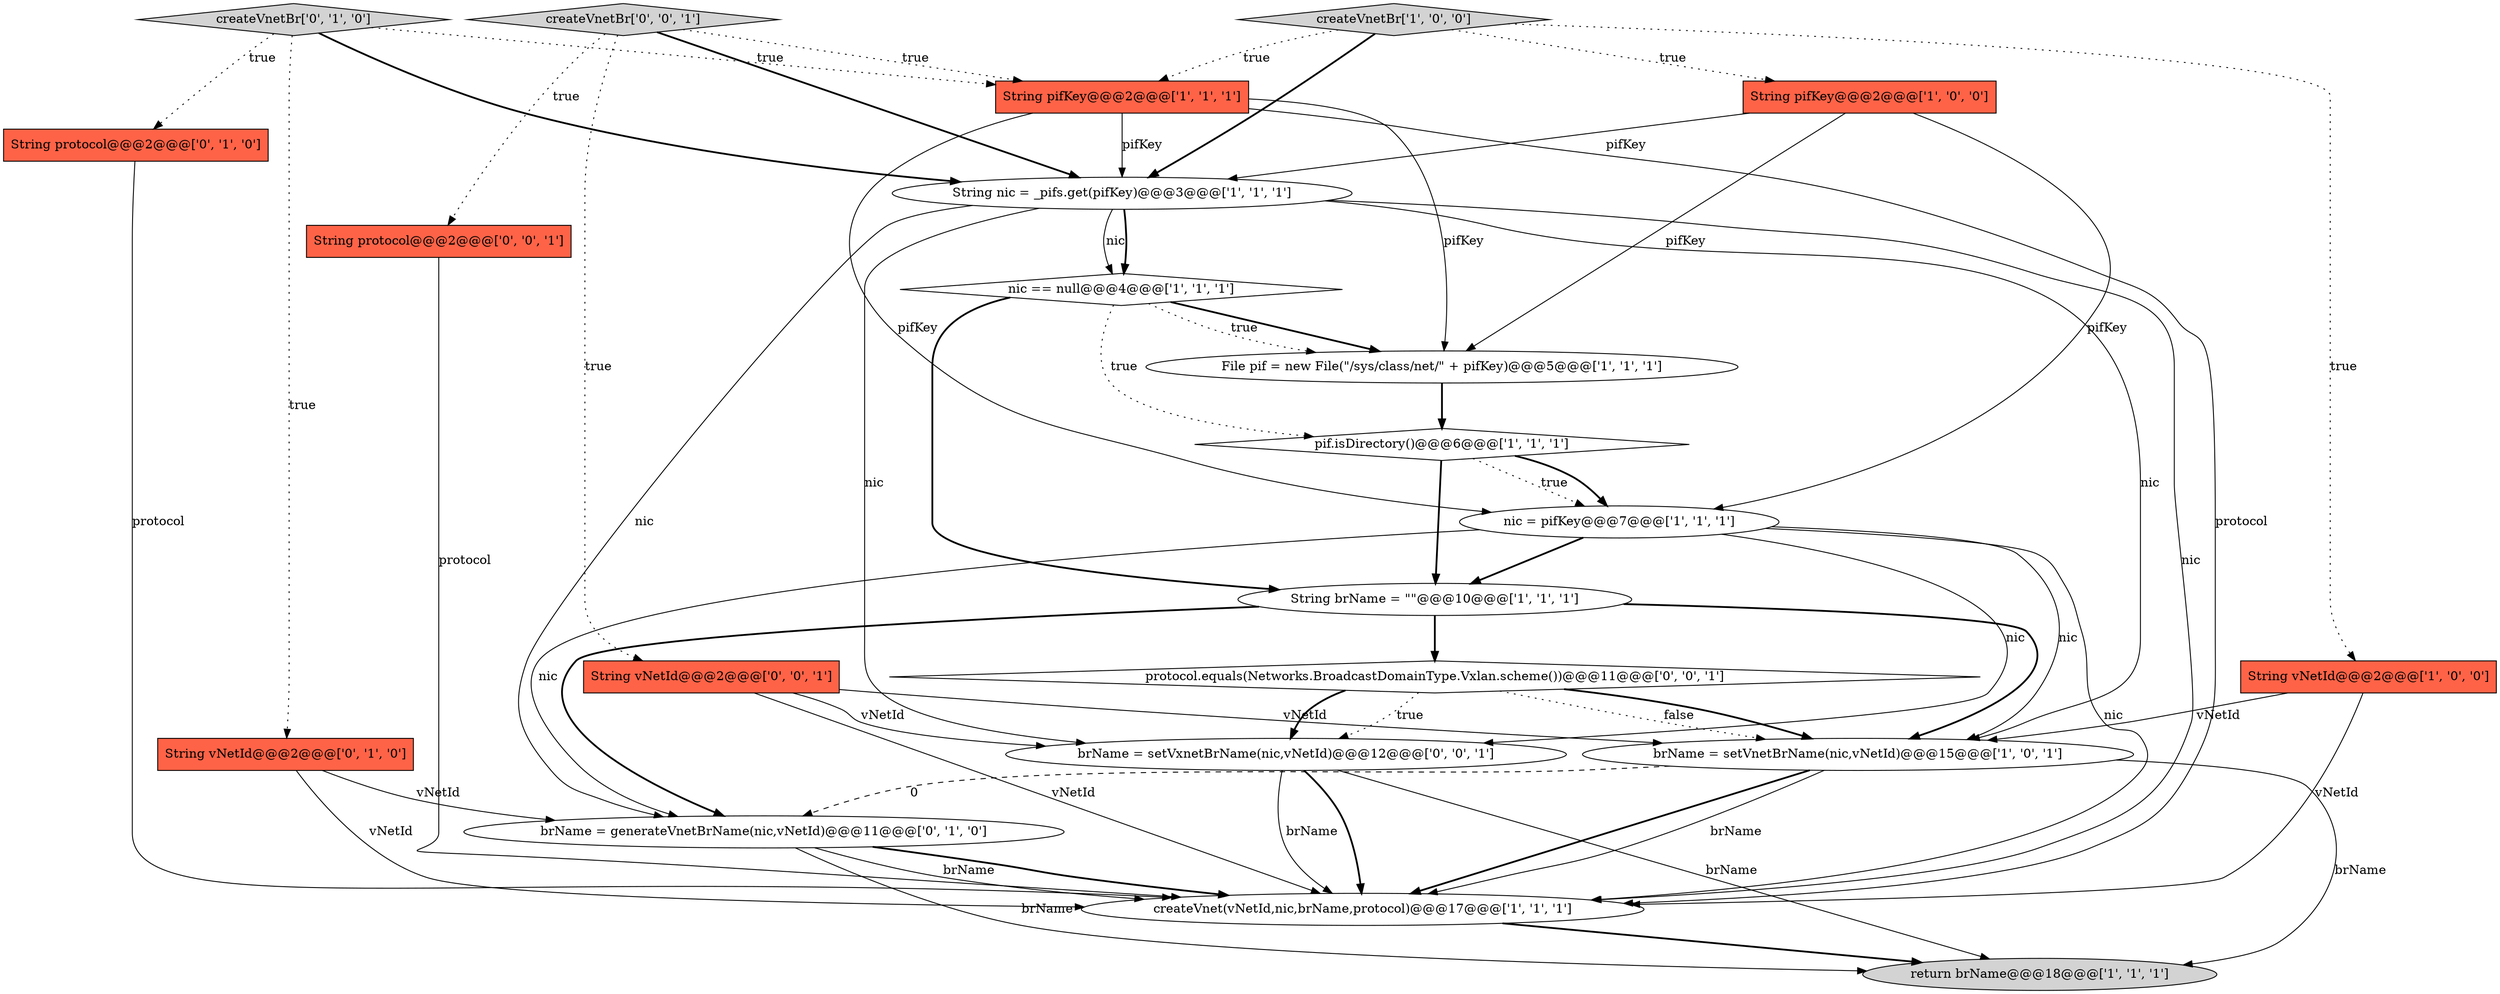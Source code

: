 digraph {
15 [style = filled, label = "createVnetBr['0', '1', '0']", fillcolor = lightgray, shape = diamond image = "AAA0AAABBB2BBB"];
18 [style = filled, label = "String vNetId@@@2@@@['0', '0', '1']", fillcolor = tomato, shape = box image = "AAA0AAABBB3BBB"];
6 [style = filled, label = "createVnet(vNetId,nic,brName,protocol)@@@17@@@['1', '1', '1']", fillcolor = white, shape = ellipse image = "AAA0AAABBB1BBB"];
13 [style = filled, label = "String protocol@@@2@@@['0', '1', '0']", fillcolor = tomato, shape = box image = "AAA0AAABBB2BBB"];
7 [style = filled, label = "File pif = new File(\"/sys/class/net/\" + pifKey)@@@5@@@['1', '1', '1']", fillcolor = white, shape = ellipse image = "AAA0AAABBB1BBB"];
21 [style = filled, label = "protocol.equals(Networks.BroadcastDomainType.Vxlan.scheme())@@@11@@@['0', '0', '1']", fillcolor = white, shape = diamond image = "AAA0AAABBB3BBB"];
8 [style = filled, label = "String pifKey@@@2@@@['1', '1', '1']", fillcolor = tomato, shape = box image = "AAA0AAABBB1BBB"];
20 [style = filled, label = "createVnetBr['0', '0', '1']", fillcolor = lightgray, shape = diamond image = "AAA0AAABBB3BBB"];
3 [style = filled, label = "String vNetId@@@2@@@['1', '0', '0']", fillcolor = tomato, shape = box image = "AAA0AAABBB1BBB"];
1 [style = filled, label = "String pifKey@@@2@@@['1', '0', '0']", fillcolor = tomato, shape = box image = "AAA0AAABBB1BBB"];
19 [style = filled, label = "brName = setVxnetBrName(nic,vNetId)@@@12@@@['0', '0', '1']", fillcolor = white, shape = ellipse image = "AAA0AAABBB3BBB"];
4 [style = filled, label = "String brName = \"\"@@@10@@@['1', '1', '1']", fillcolor = white, shape = ellipse image = "AAA0AAABBB1BBB"];
11 [style = filled, label = "brName = setVnetBrName(nic,vNetId)@@@15@@@['1', '0', '1']", fillcolor = white, shape = ellipse image = "AAA0AAABBB1BBB"];
17 [style = filled, label = "String protocol@@@2@@@['0', '0', '1']", fillcolor = tomato, shape = box image = "AAA0AAABBB3BBB"];
5 [style = filled, label = "pif.isDirectory()@@@6@@@['1', '1', '1']", fillcolor = white, shape = diamond image = "AAA0AAABBB1BBB"];
2 [style = filled, label = "createVnetBr['1', '0', '0']", fillcolor = lightgray, shape = diamond image = "AAA0AAABBB1BBB"];
10 [style = filled, label = "nic = pifKey@@@7@@@['1', '1', '1']", fillcolor = white, shape = ellipse image = "AAA0AAABBB1BBB"];
12 [style = filled, label = "return brName@@@18@@@['1', '1', '1']", fillcolor = lightgray, shape = ellipse image = "AAA0AAABBB1BBB"];
14 [style = filled, label = "String vNetId@@@2@@@['0', '1', '0']", fillcolor = tomato, shape = box image = "AAA0AAABBB2BBB"];
9 [style = filled, label = "String nic = _pifs.get(pifKey)@@@3@@@['1', '1', '1']", fillcolor = white, shape = ellipse image = "AAA0AAABBB1BBB"];
16 [style = filled, label = "brName = generateVnetBrName(nic,vNetId)@@@11@@@['0', '1', '0']", fillcolor = white, shape = ellipse image = "AAA1AAABBB2BBB"];
0 [style = filled, label = "nic == null@@@4@@@['1', '1', '1']", fillcolor = white, shape = diamond image = "AAA0AAABBB1BBB"];
21->11 [style = bold, label=""];
9->0 [style = solid, label="nic"];
3->11 [style = solid, label="vNetId"];
18->6 [style = solid, label="vNetId"];
5->10 [style = dotted, label="true"];
2->3 [style = dotted, label="true"];
0->4 [style = bold, label=""];
19->6 [style = bold, label=""];
15->9 [style = bold, label=""];
1->7 [style = solid, label="pifKey"];
15->13 [style = dotted, label="true"];
14->16 [style = solid, label="vNetId"];
8->7 [style = solid, label="pifKey"];
4->16 [style = bold, label=""];
2->8 [style = dotted, label="true"];
0->7 [style = bold, label=""];
17->6 [style = solid, label="protocol"];
20->18 [style = dotted, label="true"];
0->7 [style = dotted, label="true"];
4->11 [style = bold, label=""];
21->11 [style = dotted, label="false"];
10->19 [style = solid, label="nic"];
1->10 [style = solid, label="pifKey"];
19->6 [style = solid, label="brName"];
20->17 [style = dotted, label="true"];
8->10 [style = solid, label="pifKey"];
8->6 [style = solid, label="protocol"];
9->0 [style = bold, label=""];
11->6 [style = bold, label=""];
9->6 [style = solid, label="nic"];
5->10 [style = bold, label=""];
10->11 [style = solid, label="nic"];
5->4 [style = bold, label=""];
0->5 [style = dotted, label="true"];
2->1 [style = dotted, label="true"];
15->8 [style = dotted, label="true"];
2->9 [style = bold, label=""];
21->19 [style = bold, label=""];
3->6 [style = solid, label="vNetId"];
18->11 [style = solid, label="vNetId"];
9->16 [style = solid, label="nic"];
18->19 [style = solid, label="vNetId"];
10->4 [style = bold, label=""];
16->6 [style = solid, label="brName"];
14->6 [style = solid, label="vNetId"];
11->16 [style = dashed, label="0"];
16->6 [style = bold, label=""];
21->19 [style = dotted, label="true"];
6->12 [style = bold, label=""];
1->9 [style = solid, label="pifKey"];
19->12 [style = solid, label="brName"];
8->9 [style = solid, label="pifKey"];
7->5 [style = bold, label=""];
9->11 [style = solid, label="nic"];
20->9 [style = bold, label=""];
13->6 [style = solid, label="protocol"];
11->6 [style = solid, label="brName"];
10->6 [style = solid, label="nic"];
15->14 [style = dotted, label="true"];
10->16 [style = solid, label="nic"];
20->8 [style = dotted, label="true"];
4->21 [style = bold, label=""];
16->12 [style = solid, label="brName"];
11->12 [style = solid, label="brName"];
9->19 [style = solid, label="nic"];
}
